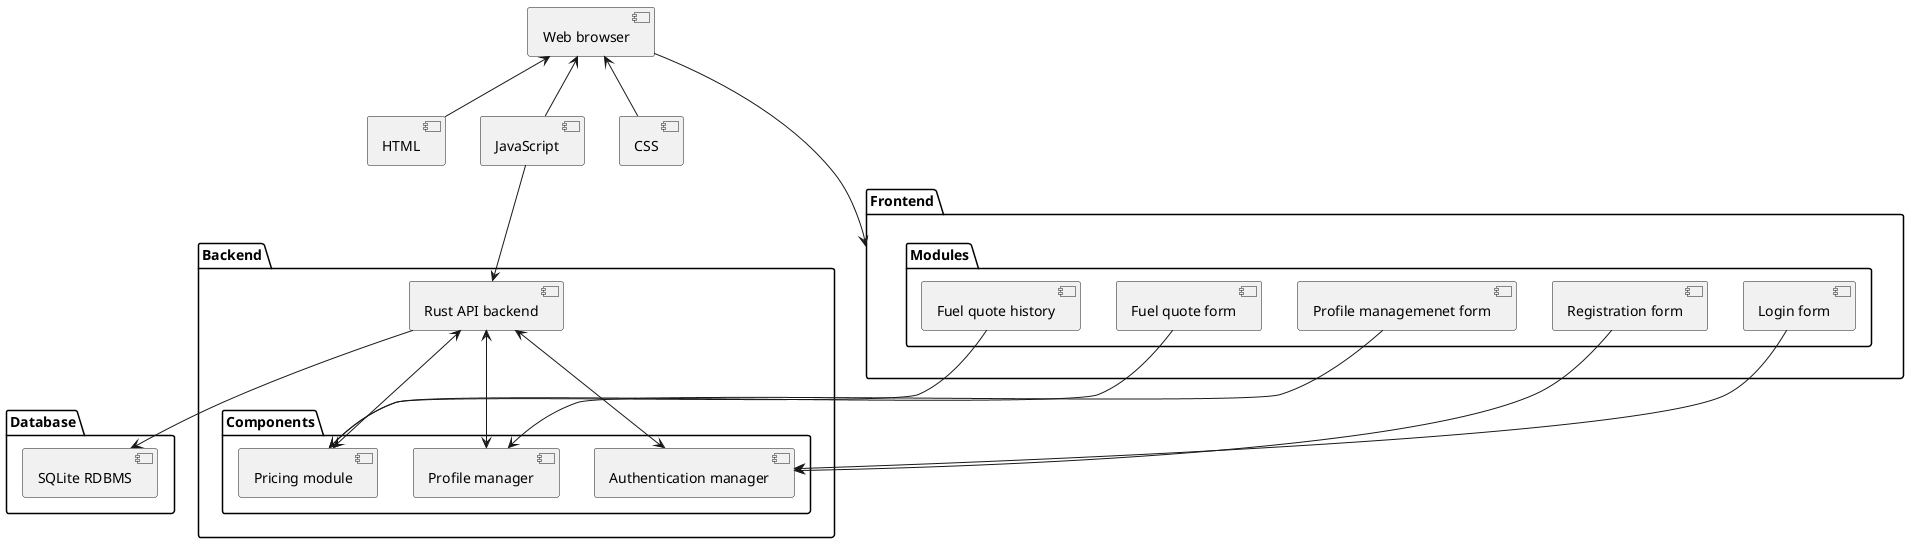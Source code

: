 @startuml

[Web browser] as browser
[HTML] as html
[JavaScript] as js
[CSS] as css

package "Frontend" {
	package "Modules" {
		[Login form] as login_form
		[Registration form] as registration_form
		[Profile managemenet form] as profile_form
		[Fuel quote form] as quote_form
		[Fuel quote history] as quote_history
	}
}

package "Backend" {
	[Rust API backend] as backend

	package "Components" {
		[Authentication manager] as auth_manager
		[Profile manager] as profile_manager
		[Pricing module] as pricing_module
	}
}

package "Database" {
	[SQLite RDBMS] as database
}

browser -d-> Frontend
html -u-> browser
css -u-> browser
js -u-> browser

backend --> database
js --> backend
backend <--> auth_manager
backend <--> profile_manager
backend <--> pricing_module

login_form -d-> auth_manager
registration_form -d-> auth_manager
profile_form -d-> profile_manager
quote_form -d-> pricing_module
quote_history -d-> pricing_module

@enduml
